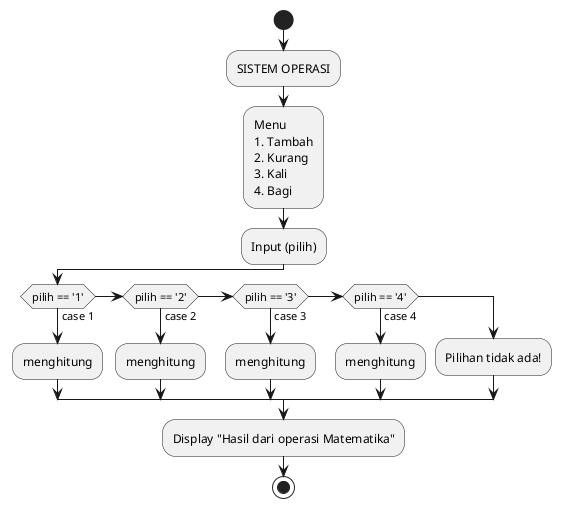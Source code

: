 @startuml
start

:SISTEM OPERASI;
:Menu
1. Tambah
2. Kurang
3. Kali
4. Bagi;
:Input (pilih);
if (pilih == '1') then (case 1)
        :menghitung;
else if (pilih == '2') then (case 2)
        :menghitung;
else if (pilih == '3') then (case 3)
        :menghitung;
else if (pilih == '4') then (case 4)
        :menghitung;
else
        :Pilihan tidak ada!;
endif 
:Display "Hasil dari operasi Matematika";
stop

@enduml